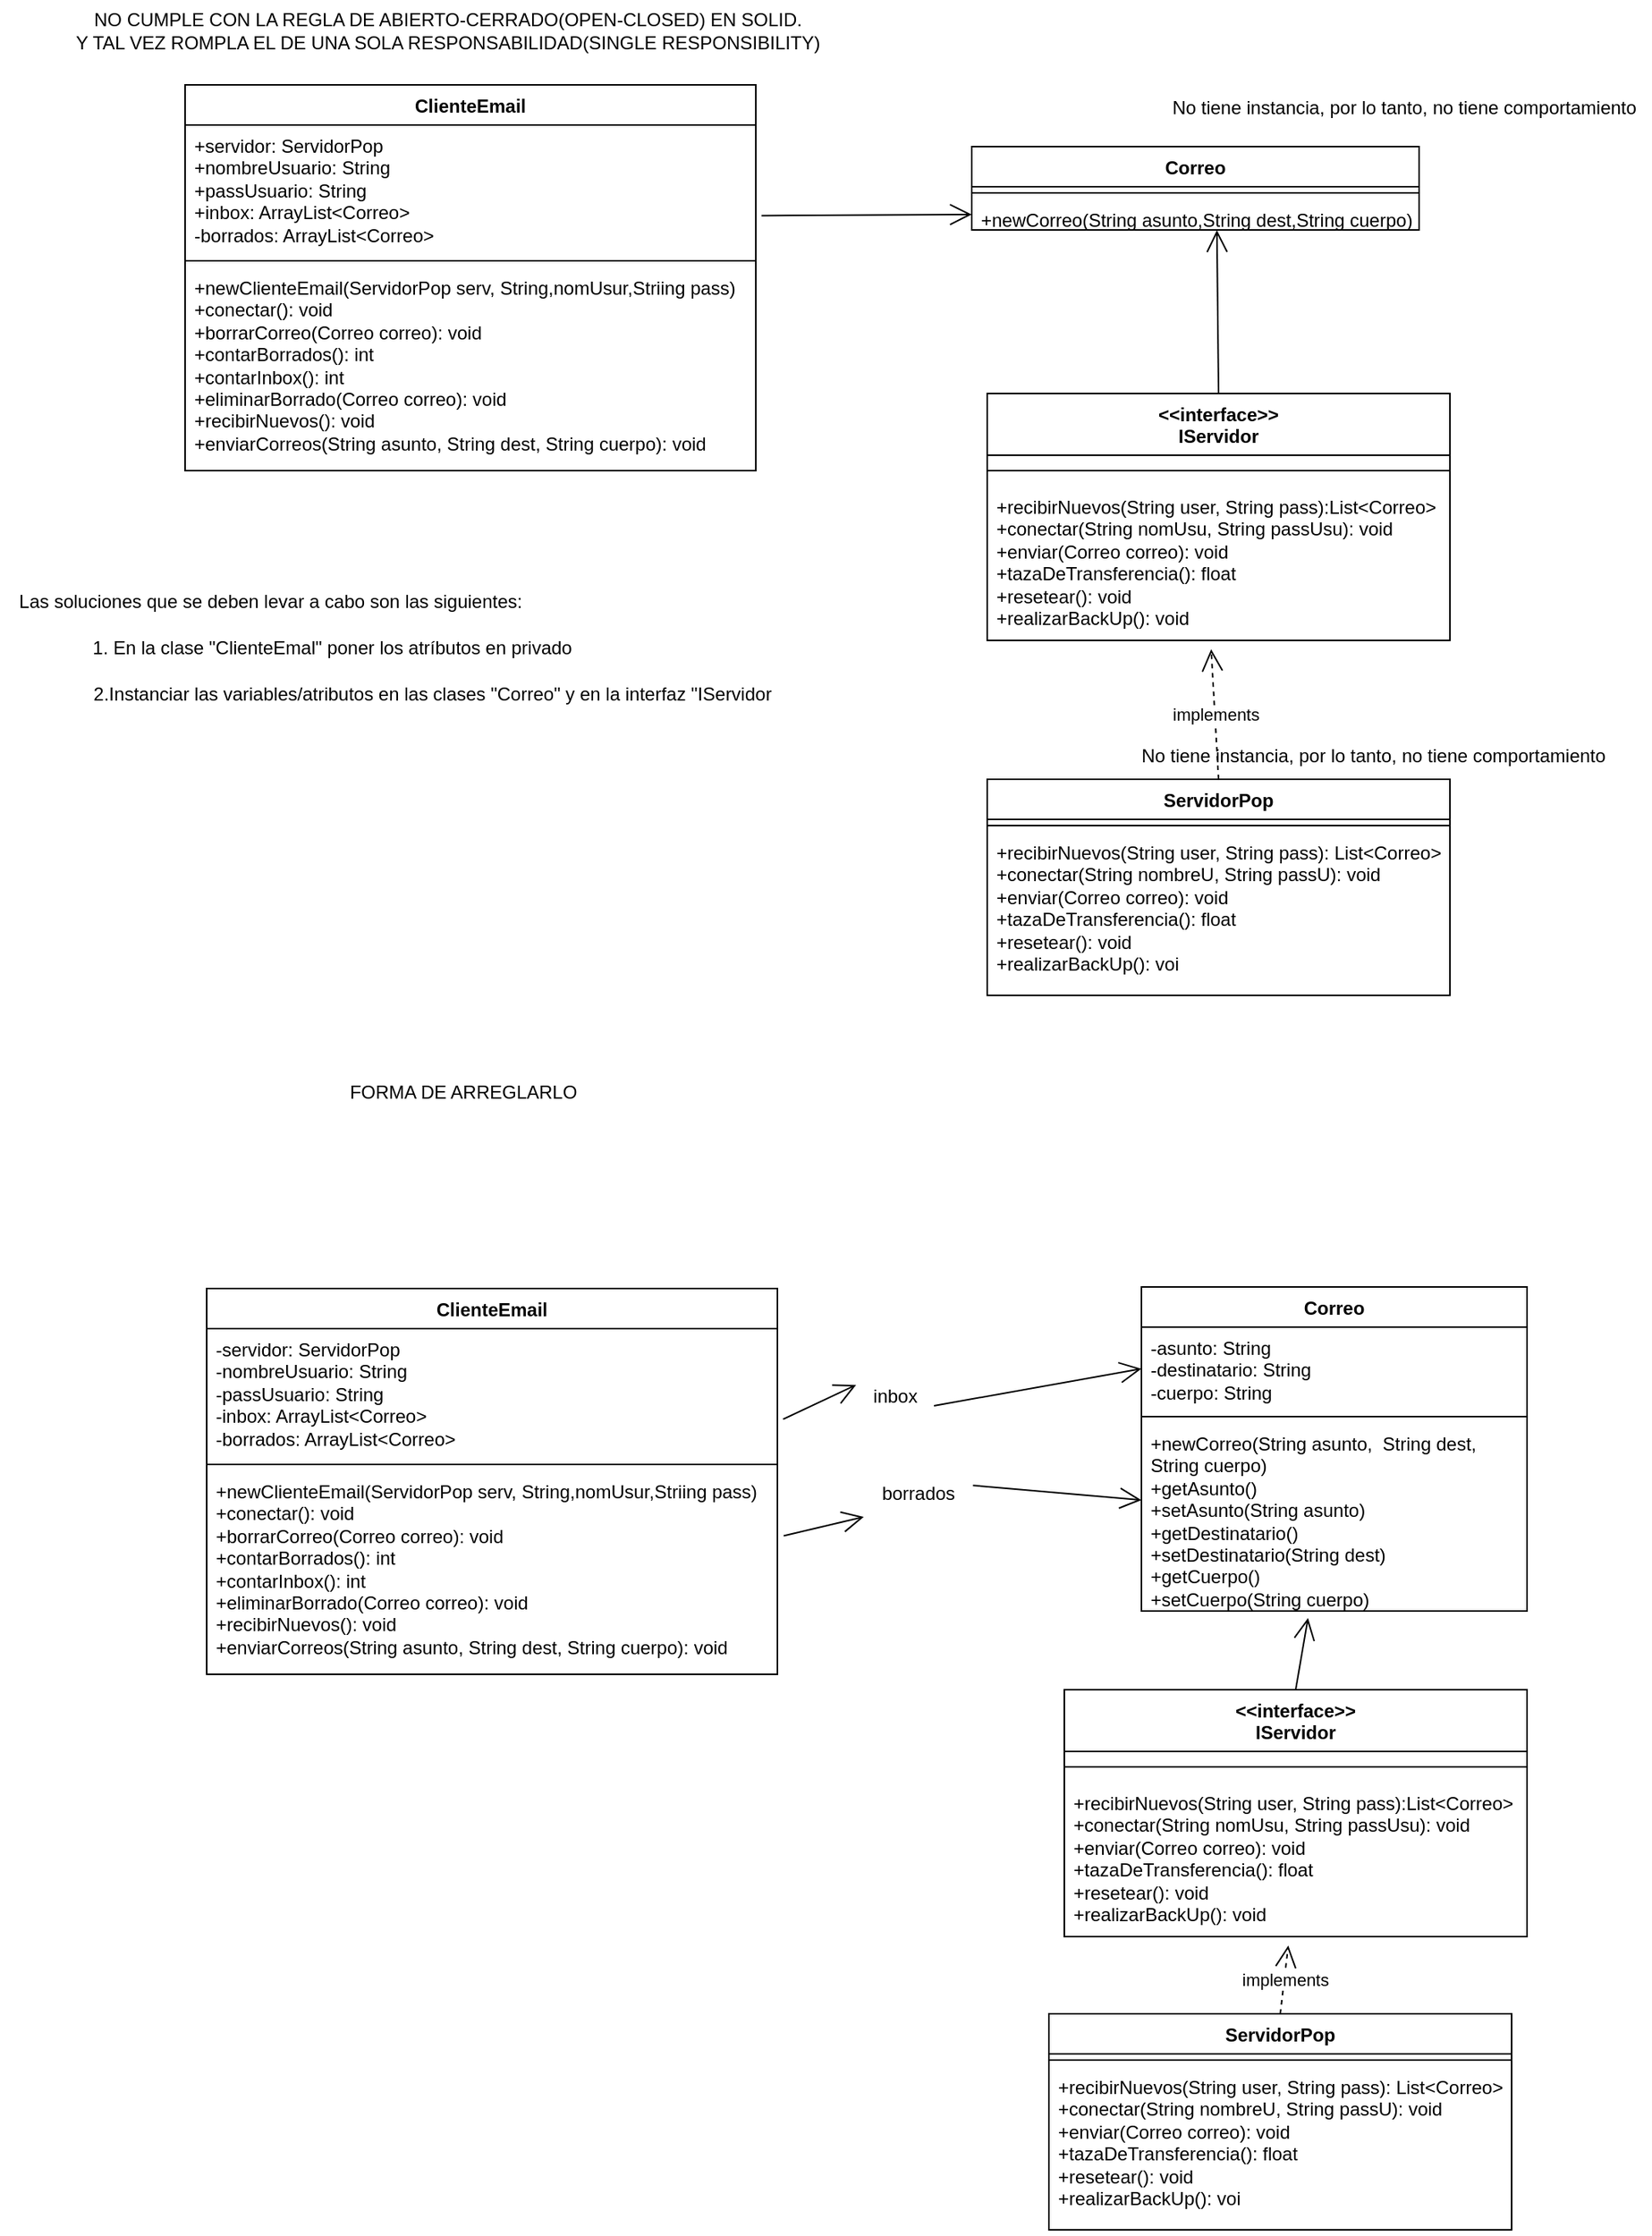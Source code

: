 <mxfile version="22.0.2" type="device">
  <diagram name="Página-1" id="PGKHwYVxaSzt7jGXK2VO">
    <mxGraphModel dx="2523" dy="865" grid="1" gridSize="10" guides="1" tooltips="1" connect="1" arrows="1" fold="1" page="1" pageScale="1" pageWidth="827" pageHeight="1169" math="0" shadow="0">
      <root>
        <mxCell id="0" />
        <mxCell id="1" parent="0" />
        <mxCell id="_0fqOdKNtjICYeaym41d-1" value="ClienteEmail" style="swimlane;fontStyle=1;align=center;verticalAlign=top;childLayout=stackLayout;horizontal=1;startSize=26;horizontalStack=0;resizeParent=1;resizeParentMax=0;resizeLast=0;collapsible=1;marginBottom=0;whiteSpace=wrap;html=1;" parent="1" vertex="1">
          <mxGeometry x="30" y="90" width="370" height="250" as="geometry" />
        </mxCell>
        <mxCell id="_0fqOdKNtjICYeaym41d-2" value="+servidor: ServidorPop&lt;br&gt;+nombreUsuario: String&lt;br&gt;+passUsuario: String&lt;br&gt;+inbox: ArrayList&amp;lt;Correo&amp;gt;&lt;br&gt;-borrados: ArrayList&amp;lt;Correo&amp;gt;" style="text;strokeColor=none;fillColor=none;align=left;verticalAlign=top;spacingLeft=4;spacingRight=4;overflow=hidden;rotatable=0;points=[[0,0.5],[1,0.5]];portConstraint=eastwest;whiteSpace=wrap;html=1;" parent="_0fqOdKNtjICYeaym41d-1" vertex="1">
          <mxGeometry y="26" width="370" height="84" as="geometry" />
        </mxCell>
        <mxCell id="_0fqOdKNtjICYeaym41d-3" value="" style="line;strokeWidth=1;fillColor=none;align=left;verticalAlign=middle;spacingTop=-1;spacingLeft=3;spacingRight=3;rotatable=0;labelPosition=right;points=[];portConstraint=eastwest;strokeColor=inherit;" parent="_0fqOdKNtjICYeaym41d-1" vertex="1">
          <mxGeometry y="110" width="370" height="8" as="geometry" />
        </mxCell>
        <mxCell id="_0fqOdKNtjICYeaym41d-4" value="+newClienteEmail(ServidorPop serv, String,nomUsur,Striing pass)&lt;br&gt;+conectar(): void&lt;br&gt;+borrarCorreo(Correo correo): void&lt;br&gt;+contarBorrados(): int&lt;br&gt;+contarInbox(): int&lt;br&gt;+eliminarBorrado(Correo correo): void&lt;br&gt;+recibirNuevos(): void&lt;br&gt;+enviarCorreos(String asunto, String dest, String cuerpo): void" style="text;strokeColor=none;fillColor=none;align=left;verticalAlign=top;spacingLeft=4;spacingRight=4;overflow=hidden;rotatable=0;points=[[0,0.5],[1,0.5]];portConstraint=eastwest;whiteSpace=wrap;html=1;" parent="_0fqOdKNtjICYeaym41d-1" vertex="1">
          <mxGeometry y="118" width="370" height="132" as="geometry" />
        </mxCell>
        <mxCell id="CE1j8nBpwesMBa7Aq1QP-1" value="Correo" style="swimlane;fontStyle=1;align=center;verticalAlign=top;childLayout=stackLayout;horizontal=1;startSize=26;horizontalStack=0;resizeParent=1;resizeParentMax=0;resizeLast=0;collapsible=1;marginBottom=0;whiteSpace=wrap;html=1;" parent="1" vertex="1">
          <mxGeometry x="540" y="130" width="290" height="54" as="geometry" />
        </mxCell>
        <mxCell id="CE1j8nBpwesMBa7Aq1QP-3" value="" style="line;strokeWidth=1;fillColor=none;align=left;verticalAlign=middle;spacingTop=-1;spacingLeft=3;spacingRight=3;rotatable=0;labelPosition=right;points=[];portConstraint=eastwest;strokeColor=inherit;" parent="CE1j8nBpwesMBa7Aq1QP-1" vertex="1">
          <mxGeometry y="26" width="290" height="8" as="geometry" />
        </mxCell>
        <mxCell id="CE1j8nBpwesMBa7Aq1QP-4" value="+newCorreo(String asunto,String dest,String cuerpo)" style="text;strokeColor=none;fillColor=none;align=left;verticalAlign=top;spacingLeft=4;spacingRight=4;overflow=hidden;rotatable=0;points=[[0,0.5],[1,0.5]];portConstraint=eastwest;whiteSpace=wrap;html=1;" parent="CE1j8nBpwesMBa7Aq1QP-1" vertex="1">
          <mxGeometry y="34" width="290" height="20" as="geometry" />
        </mxCell>
        <mxCell id="CE1j8nBpwesMBa7Aq1QP-5" value="" style="endArrow=open;endFill=1;endSize=12;html=1;rounded=0;exitX=1.01;exitY=0.699;exitDx=0;exitDy=0;exitPerimeter=0;entryX=0;entryY=0.5;entryDx=0;entryDy=0;" parent="1" source="_0fqOdKNtjICYeaym41d-2" target="CE1j8nBpwesMBa7Aq1QP-4" edge="1">
          <mxGeometry width="160" relative="1" as="geometry">
            <mxPoint x="330" y="280" as="sourcePoint" />
            <mxPoint x="490" y="280" as="targetPoint" />
          </mxGeometry>
        </mxCell>
        <mxCell id="CE1j8nBpwesMBa7Aq1QP-6" value="NO CUMPLE CON LA REGLA DE ABIERTO-CERRADO(OPEN-CLOSED) EN SOLID.&lt;br&gt;Y TAL VEZ ROMPLA EL DE UNA SOLA RESPONSABILIDAD(SINGLE RESPONSIBILITY)" style="text;html=1;align=center;verticalAlign=middle;resizable=0;points=[];autosize=1;strokeColor=none;fillColor=none;" parent="1" vertex="1">
          <mxGeometry x="-55" y="35" width="510" height="40" as="geometry" />
        </mxCell>
        <mxCell id="CE1j8nBpwesMBa7Aq1QP-8" value="&amp;lt;&amp;lt;interface&amp;gt;&amp;gt;&lt;br&gt;IServidor" style="swimlane;fontStyle=1;align=center;verticalAlign=top;childLayout=stackLayout;horizontal=1;startSize=40;horizontalStack=0;resizeParent=1;resizeParentMax=0;resizeLast=0;collapsible=1;marginBottom=0;whiteSpace=wrap;html=1;" parent="1" vertex="1">
          <mxGeometry x="550" y="290" width="300" height="160" as="geometry" />
        </mxCell>
        <mxCell id="CE1j8nBpwesMBa7Aq1QP-10" value="" style="line;strokeWidth=1;fillColor=none;align=left;verticalAlign=middle;spacingTop=-1;spacingLeft=3;spacingRight=3;rotatable=0;labelPosition=right;points=[];portConstraint=eastwest;strokeColor=inherit;" parent="CE1j8nBpwesMBa7Aq1QP-8" vertex="1">
          <mxGeometry y="40" width="300" height="20" as="geometry" />
        </mxCell>
        <mxCell id="CE1j8nBpwesMBa7Aq1QP-11" value="+recibirNuevos(String user, String pass):List&amp;lt;Correo&amp;gt;&lt;br&gt;+conectar(String nomUsu, String passUsu): void&lt;br&gt;+enviar(Correo correo): void&lt;br&gt;+tazaDeTransferencia(): float&lt;br&gt;+resetear(): void&lt;br&gt;+realizarBackUp(): void" style="text;strokeColor=none;fillColor=none;align=left;verticalAlign=top;spacingLeft=4;spacingRight=4;overflow=hidden;rotatable=0;points=[[0,0.5],[1,0.5]];portConstraint=eastwest;whiteSpace=wrap;html=1;" parent="CE1j8nBpwesMBa7Aq1QP-8" vertex="1">
          <mxGeometry y="60" width="300" height="100" as="geometry" />
        </mxCell>
        <mxCell id="CE1j8nBpwesMBa7Aq1QP-13" value="ServidorPop" style="swimlane;fontStyle=1;align=center;verticalAlign=top;childLayout=stackLayout;horizontal=1;startSize=26;horizontalStack=0;resizeParent=1;resizeParentMax=0;resizeLast=0;collapsible=1;marginBottom=0;whiteSpace=wrap;html=1;" parent="1" vertex="1">
          <mxGeometry x="550" y="540" width="300" height="140" as="geometry" />
        </mxCell>
        <mxCell id="CE1j8nBpwesMBa7Aq1QP-15" value="" style="line;strokeWidth=1;fillColor=none;align=left;verticalAlign=middle;spacingTop=-1;spacingLeft=3;spacingRight=3;rotatable=0;labelPosition=right;points=[];portConstraint=eastwest;strokeColor=inherit;" parent="CE1j8nBpwesMBa7Aq1QP-13" vertex="1">
          <mxGeometry y="26" width="300" height="8" as="geometry" />
        </mxCell>
        <mxCell id="CE1j8nBpwesMBa7Aq1QP-16" value="+recibirNuevos(String user, String pass): List&amp;lt;Correo&amp;gt;&lt;br&gt;+conectar(String nombreU, String passU): void&lt;br&gt;+enviar(Correo correo): void&lt;br&gt;+tazaDeTransferencia(): float&lt;br&gt;+resetear(): void&lt;br&gt;+realizarBackUp(): voi&lt;br&gt;&lt;div style=&quot;background-color:#2f2f2f;padding:0px 0px 0px 2px;&quot;&gt;&lt;div style=&quot;color: rgb(170, 170, 170); font-family: monospace; font-size: 10pt;&quot;&gt;&lt;p style=&quot;background-color:#373737;margin:0;&quot;&gt;&lt;span style=&quot;color:#d9e8f7;&quot;&gt;&lt;/span&gt;&lt;/p&gt;&lt;/div&gt;&lt;/div&gt;" style="text;strokeColor=none;fillColor=none;align=left;verticalAlign=top;spacingLeft=4;spacingRight=4;overflow=hidden;rotatable=0;points=[[0,0.5],[1,0.5]];portConstraint=eastwest;whiteSpace=wrap;html=1;" parent="CE1j8nBpwesMBa7Aq1QP-13" vertex="1">
          <mxGeometry y="34" width="300" height="106" as="geometry" />
        </mxCell>
        <mxCell id="CE1j8nBpwesMBa7Aq1QP-17" value="implements" style="endArrow=open;endSize=12;dashed=1;html=1;rounded=0;exitX=0.5;exitY=0;exitDx=0;exitDy=0;entryX=0.484;entryY=1.058;entryDx=0;entryDy=0;entryPerimeter=0;" parent="1" source="CE1j8nBpwesMBa7Aq1QP-13" target="CE1j8nBpwesMBa7Aq1QP-11" edge="1">
          <mxGeometry width="160" relative="1" as="geometry">
            <mxPoint x="330" y="280" as="sourcePoint" />
            <mxPoint x="490" y="280" as="targetPoint" />
          </mxGeometry>
        </mxCell>
        <mxCell id="CE1j8nBpwesMBa7Aq1QP-18" value="" style="endArrow=open;endFill=1;endSize=12;html=1;rounded=0;exitX=0.5;exitY=0;exitDx=0;exitDy=0;entryX=0.548;entryY=1.009;entryDx=0;entryDy=0;entryPerimeter=0;" parent="1" source="CE1j8nBpwesMBa7Aq1QP-8" target="CE1j8nBpwesMBa7Aq1QP-4" edge="1">
          <mxGeometry width="160" relative="1" as="geometry">
            <mxPoint x="330" y="340" as="sourcePoint" />
            <mxPoint x="490" y="340" as="targetPoint" />
          </mxGeometry>
        </mxCell>
        <mxCell id="CE1j8nBpwesMBa7Aq1QP-20" value="No tiene instancia, por lo tanto, no tiene comportamiento" style="text;html=1;align=center;verticalAlign=middle;resizable=0;points=[];autosize=1;strokeColor=none;fillColor=none;" parent="1" vertex="1">
          <mxGeometry x="640" y="510" width="320" height="30" as="geometry" />
        </mxCell>
        <mxCell id="CE1j8nBpwesMBa7Aq1QP-21" value="No tiene instancia, por lo tanto, no tiene comportamiento" style="text;html=1;align=center;verticalAlign=middle;resizable=0;points=[];autosize=1;strokeColor=none;fillColor=none;" parent="1" vertex="1">
          <mxGeometry x="660" y="90" width="320" height="30" as="geometry" />
        </mxCell>
        <mxCell id="Ar0oq-l6xsqE2_GGWa5h-1" value="Las soluciones que se deben levar a cabo son las siguientes:&lt;br&gt;" style="text;html=1;align=center;verticalAlign=middle;resizable=0;points=[];autosize=1;strokeColor=none;fillColor=none;" parent="1" vertex="1">
          <mxGeometry x="-90" y="410" width="350" height="30" as="geometry" />
        </mxCell>
        <mxCell id="Ar0oq-l6xsqE2_GGWa5h-2" value="1. En la clase &quot;ClienteEmal&quot; poner los atríbutos en privado" style="text;html=1;align=center;verticalAlign=middle;resizable=0;points=[];autosize=1;strokeColor=none;fillColor=none;" parent="1" vertex="1">
          <mxGeometry x="-40" y="440" width="330" height="30" as="geometry" />
        </mxCell>
        <mxCell id="Ar0oq-l6xsqE2_GGWa5h-3" value="2.Instanciar las variables/atributos en las clases &quot;Correo&quot; y en la interfaz &quot;IServidor" style="text;html=1;align=center;verticalAlign=middle;resizable=0;points=[];autosize=1;strokeColor=none;fillColor=none;" parent="1" vertex="1">
          <mxGeometry x="-40" y="470" width="460" height="30" as="geometry" />
        </mxCell>
        <mxCell id="Ar0oq-l6xsqE2_GGWa5h-4" value="FORMA DE ARREGLARLO" style="text;html=1;align=center;verticalAlign=middle;resizable=0;points=[];autosize=1;strokeColor=none;fillColor=none;" parent="1" vertex="1">
          <mxGeometry x="125" y="728" width="170" height="30" as="geometry" />
        </mxCell>
        <mxCell id="Ar0oq-l6xsqE2_GGWa5h-13" value="" style="endArrow=open;endFill=1;endSize=12;html=1;rounded=0;exitX=1.01;exitY=0.699;exitDx=0;exitDy=0;exitPerimeter=0;entryX=0;entryY=0.5;entryDx=0;entryDy=0;" parent="1" source="Ar0oq-l6xsqE2_GGWa5h-23" target="Ar0oq-l6xsqE2_GGWa5h-30" edge="1">
          <mxGeometry width="160" relative="1" as="geometry">
            <mxPoint x="550" y="1080" as="sourcePoint" />
            <mxPoint x="590" y="901.5" as="targetPoint" />
          </mxGeometry>
        </mxCell>
        <mxCell id="Ar0oq-l6xsqE2_GGWa5h-14" value="&amp;lt;&amp;lt;interface&amp;gt;&amp;gt;&lt;br&gt;IServidor" style="swimlane;fontStyle=1;align=center;verticalAlign=top;childLayout=stackLayout;horizontal=1;startSize=40;horizontalStack=0;resizeParent=1;resizeParentMax=0;resizeLast=0;collapsible=1;marginBottom=0;whiteSpace=wrap;html=1;" parent="1" vertex="1">
          <mxGeometry x="600" y="1130" width="300" height="160" as="geometry" />
        </mxCell>
        <mxCell id="Ar0oq-l6xsqE2_GGWa5h-15" value="" style="line;strokeWidth=1;fillColor=none;align=left;verticalAlign=middle;spacingTop=-1;spacingLeft=3;spacingRight=3;rotatable=0;labelPosition=right;points=[];portConstraint=eastwest;strokeColor=inherit;" parent="Ar0oq-l6xsqE2_GGWa5h-14" vertex="1">
          <mxGeometry y="40" width="300" height="20" as="geometry" />
        </mxCell>
        <mxCell id="Ar0oq-l6xsqE2_GGWa5h-16" value="+recibirNuevos(String user, String pass):List&amp;lt;Correo&amp;gt;&lt;br&gt;+conectar(String nomUsu, String passUsu): void&lt;br&gt;+enviar(Correo correo): void&lt;br&gt;+tazaDeTransferencia(): float&lt;br&gt;+resetear(): void&lt;br&gt;+realizarBackUp(): void" style="text;strokeColor=none;fillColor=none;align=left;verticalAlign=top;spacingLeft=4;spacingRight=4;overflow=hidden;rotatable=0;points=[[0,0.5],[1,0.5]];portConstraint=eastwest;whiteSpace=wrap;html=1;" parent="Ar0oq-l6xsqE2_GGWa5h-14" vertex="1">
          <mxGeometry y="60" width="300" height="100" as="geometry" />
        </mxCell>
        <mxCell id="Ar0oq-l6xsqE2_GGWa5h-17" value="ServidorPop" style="swimlane;fontStyle=1;align=center;verticalAlign=top;childLayout=stackLayout;horizontal=1;startSize=26;horizontalStack=0;resizeParent=1;resizeParentMax=0;resizeLast=0;collapsible=1;marginBottom=0;whiteSpace=wrap;html=1;" parent="1" vertex="1">
          <mxGeometry x="590" y="1340" width="300" height="140" as="geometry" />
        </mxCell>
        <mxCell id="Ar0oq-l6xsqE2_GGWa5h-18" value="" style="line;strokeWidth=1;fillColor=none;align=left;verticalAlign=middle;spacingTop=-1;spacingLeft=3;spacingRight=3;rotatable=0;labelPosition=right;points=[];portConstraint=eastwest;strokeColor=inherit;" parent="Ar0oq-l6xsqE2_GGWa5h-17" vertex="1">
          <mxGeometry y="26" width="300" height="8" as="geometry" />
        </mxCell>
        <mxCell id="Ar0oq-l6xsqE2_GGWa5h-19" value="+recibirNuevos(String user, String pass): List&amp;lt;Correo&amp;gt;&lt;br&gt;+conectar(String nombreU, String passU): void&lt;br&gt;+enviar(Correo correo): void&lt;br&gt;+tazaDeTransferencia(): float&lt;br&gt;+resetear(): void&lt;br&gt;+realizarBackUp(): voi&lt;br&gt;&lt;div style=&quot;background-color:#2f2f2f;padding:0px 0px 0px 2px;&quot;&gt;&lt;div style=&quot;color: rgb(170, 170, 170); font-family: monospace; font-size: 10pt;&quot;&gt;&lt;p style=&quot;background-color:#373737;margin:0;&quot;&gt;&lt;span style=&quot;color:#d9e8f7;&quot;&gt;&lt;/span&gt;&lt;/p&gt;&lt;/div&gt;&lt;/div&gt;" style="text;strokeColor=none;fillColor=none;align=left;verticalAlign=top;spacingLeft=4;spacingRight=4;overflow=hidden;rotatable=0;points=[[0,0.5],[1,0.5]];portConstraint=eastwest;whiteSpace=wrap;html=1;" parent="Ar0oq-l6xsqE2_GGWa5h-17" vertex="1">
          <mxGeometry y="34" width="300" height="106" as="geometry" />
        </mxCell>
        <mxCell id="Ar0oq-l6xsqE2_GGWa5h-20" value="implements" style="endArrow=open;endSize=12;dashed=1;html=1;rounded=0;exitX=0.5;exitY=0;exitDx=0;exitDy=0;entryX=0.484;entryY=1.058;entryDx=0;entryDy=0;entryPerimeter=0;" parent="1" source="Ar0oq-l6xsqE2_GGWa5h-17" target="Ar0oq-l6xsqE2_GGWa5h-16" edge="1">
          <mxGeometry width="160" relative="1" as="geometry">
            <mxPoint x="550" y="1080" as="sourcePoint" />
            <mxPoint x="710" y="1080" as="targetPoint" />
          </mxGeometry>
        </mxCell>
        <mxCell id="Ar0oq-l6xsqE2_GGWa5h-21" value="" style="endArrow=open;endFill=1;endSize=12;html=1;rounded=0;exitX=0.5;exitY=0;exitDx=0;exitDy=0;entryX=0.432;entryY=1.037;entryDx=0;entryDy=0;entryPerimeter=0;" parent="1" source="Ar0oq-l6xsqE2_GGWa5h-14" target="Ar0oq-l6xsqE2_GGWa5h-32" edge="1">
          <mxGeometry width="160" relative="1" as="geometry">
            <mxPoint x="550" y="1140" as="sourcePoint" />
            <mxPoint x="950" y="1150" as="targetPoint" />
          </mxGeometry>
        </mxCell>
        <mxCell id="Ar0oq-l6xsqE2_GGWa5h-6" value="ClienteEmail" style="swimlane;fontStyle=1;align=center;verticalAlign=top;childLayout=stackLayout;horizontal=1;startSize=26;horizontalStack=0;resizeParent=1;resizeParentMax=0;resizeLast=0;collapsible=1;marginBottom=0;whiteSpace=wrap;html=1;" parent="1" vertex="1">
          <mxGeometry x="44" y="870" width="370" height="250" as="geometry" />
        </mxCell>
        <mxCell id="Ar0oq-l6xsqE2_GGWa5h-7" value="-servidor: ServidorPop&lt;br&gt;-nombreUsuario: String&lt;br&gt;-passUsuario: String&lt;br&gt;-inbox: ArrayList&amp;lt;Correo&amp;gt;&lt;br&gt;-borrados: ArrayList&amp;lt;Correo&amp;gt;" style="text;strokeColor=none;fillColor=none;align=left;verticalAlign=top;spacingLeft=4;spacingRight=4;overflow=hidden;rotatable=0;points=[[0,0.5],[1,0.5]];portConstraint=eastwest;whiteSpace=wrap;html=1;" parent="Ar0oq-l6xsqE2_GGWa5h-6" vertex="1">
          <mxGeometry y="26" width="370" height="84" as="geometry" />
        </mxCell>
        <mxCell id="Ar0oq-l6xsqE2_GGWa5h-8" value="" style="line;strokeWidth=1;fillColor=none;align=left;verticalAlign=middle;spacingTop=-1;spacingLeft=3;spacingRight=3;rotatable=0;labelPosition=right;points=[];portConstraint=eastwest;strokeColor=inherit;" parent="Ar0oq-l6xsqE2_GGWa5h-6" vertex="1">
          <mxGeometry y="110" width="370" height="8" as="geometry" />
        </mxCell>
        <mxCell id="Ar0oq-l6xsqE2_GGWa5h-9" value="+newClienteEmail(ServidorPop serv, String,nomUsur,Striing pass)&lt;br&gt;+conectar(): void&lt;br&gt;+borrarCorreo(Correo correo): void&lt;br&gt;+contarBorrados(): int&lt;br&gt;+contarInbox(): int&lt;br&gt;+eliminarBorrado(Correo correo): void&lt;br&gt;+recibirNuevos(): void&lt;br&gt;+enviarCorreos(String asunto, String dest, String cuerpo): void" style="text;strokeColor=none;fillColor=none;align=left;verticalAlign=top;spacingLeft=4;spacingRight=4;overflow=hidden;rotatable=0;points=[[0,0.5],[1,0.5]];portConstraint=eastwest;whiteSpace=wrap;html=1;" parent="Ar0oq-l6xsqE2_GGWa5h-6" vertex="1">
          <mxGeometry y="118" width="370" height="132" as="geometry" />
        </mxCell>
        <mxCell id="Ar0oq-l6xsqE2_GGWa5h-25" value="" style="endArrow=open;endFill=1;endSize=12;html=1;rounded=0;exitX=1.011;exitY=0.32;exitDx=0;exitDy=0;exitPerimeter=0;" parent="1" source="Ar0oq-l6xsqE2_GGWa5h-26" target="Ar0oq-l6xsqE2_GGWa5h-32" edge="1">
          <mxGeometry width="160" relative="1" as="geometry">
            <mxPoint x="380" y="1070" as="sourcePoint" />
            <mxPoint x="590" y="996" as="targetPoint" />
          </mxGeometry>
        </mxCell>
        <mxCell id="Ar0oq-l6xsqE2_GGWa5h-27" value="" style="endArrow=open;endFill=1;endSize=12;html=1;rounded=0;exitX=1.011;exitY=0.32;exitDx=0;exitDy=0;exitPerimeter=0;entryX=0;entryY=1;entryDx=0;entryDy=0;entryPerimeter=0;" parent="1" source="Ar0oq-l6xsqE2_GGWa5h-9" target="Ar0oq-l6xsqE2_GGWa5h-26" edge="1">
          <mxGeometry width="160" relative="1" as="geometry">
            <mxPoint x="418" y="1030" as="sourcePoint" />
            <mxPoint x="590" y="970" as="targetPoint" />
          </mxGeometry>
        </mxCell>
        <mxCell id="Ar0oq-l6xsqE2_GGWa5h-26" value="borrados" style="text;html=1;align=center;verticalAlign=middle;resizable=0;points=[];autosize=1;strokeColor=none;fillColor=none;" parent="1" vertex="1">
          <mxGeometry x="470" y="988" width="70" height="30" as="geometry" />
        </mxCell>
        <mxCell id="Ar0oq-l6xsqE2_GGWa5h-28" value="" style="endArrow=open;endFill=1;endSize=12;html=1;rounded=0;exitX=1.01;exitY=0.699;exitDx=0;exitDy=0;exitPerimeter=0;entryX=0;entryY=0.25;entryDx=0;entryDy=0;" parent="1" source="Ar0oq-l6xsqE2_GGWa5h-7" target="Ar0oq-l6xsqE2_GGWa5h-23" edge="1">
          <mxGeometry width="160" relative="1" as="geometry">
            <mxPoint x="418" y="955" as="sourcePoint" />
            <mxPoint x="590" y="925" as="targetPoint" />
          </mxGeometry>
        </mxCell>
        <mxCell id="Ar0oq-l6xsqE2_GGWa5h-23" value="inbox" style="text;html=1;align=center;verticalAlign=middle;resizable=0;points=[];autosize=1;strokeColor=none;fillColor=none;" parent="1" vertex="1">
          <mxGeometry x="465" y="925" width="50" height="30" as="geometry" />
        </mxCell>
        <mxCell id="Ar0oq-l6xsqE2_GGWa5h-29" value="Correo" style="swimlane;fontStyle=1;align=center;verticalAlign=top;childLayout=stackLayout;horizontal=1;startSize=26;horizontalStack=0;resizeParent=1;resizeParentMax=0;resizeLast=0;collapsible=1;marginBottom=0;whiteSpace=wrap;html=1;" parent="1" vertex="1">
          <mxGeometry x="650" y="869" width="250" height="210" as="geometry" />
        </mxCell>
        <mxCell id="Ar0oq-l6xsqE2_GGWa5h-30" value="-asunto: String&lt;br&gt;-destinatario: String&lt;br&gt;-cuerpo: String" style="text;strokeColor=none;fillColor=none;align=left;verticalAlign=top;spacingLeft=4;spacingRight=4;overflow=hidden;rotatable=0;points=[[0,0.5],[1,0.5]];portConstraint=eastwest;whiteSpace=wrap;html=1;" parent="Ar0oq-l6xsqE2_GGWa5h-29" vertex="1">
          <mxGeometry y="26" width="250" height="54" as="geometry" />
        </mxCell>
        <mxCell id="Ar0oq-l6xsqE2_GGWa5h-31" value="" style="line;strokeWidth=1;fillColor=none;align=left;verticalAlign=middle;spacingTop=-1;spacingLeft=3;spacingRight=3;rotatable=0;labelPosition=right;points=[];portConstraint=eastwest;strokeColor=inherit;" parent="Ar0oq-l6xsqE2_GGWa5h-29" vertex="1">
          <mxGeometry y="80" width="250" height="8" as="geometry" />
        </mxCell>
        <mxCell id="Ar0oq-l6xsqE2_GGWa5h-32" value="+newCorreo(String asunto,&amp;nbsp; String dest, String cuerpo)&lt;br&gt;+getAsunto()&lt;br&gt;+setAsunto(String asunto)&lt;br&gt;+getDestinatario()&lt;br&gt;+setDestinatario(String dest)&lt;br&gt;+getCuerpo()&lt;br&gt;+setCuerpo(String cuerpo)" style="text;strokeColor=none;fillColor=none;align=left;verticalAlign=top;spacingLeft=4;spacingRight=4;overflow=hidden;rotatable=0;points=[[0,0.5],[1,0.5]];portConstraint=eastwest;whiteSpace=wrap;html=1;" parent="Ar0oq-l6xsqE2_GGWa5h-29" vertex="1">
          <mxGeometry y="88" width="250" height="122" as="geometry" />
        </mxCell>
      </root>
    </mxGraphModel>
  </diagram>
</mxfile>
